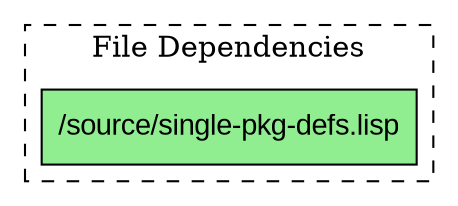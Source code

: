 digraph Dependencies {
  rankdir=LR;
  compound=true;
  node [shape=box, fontname="Arial"];
  edge [fontname="Arial"];
  subgraph cluster_systems {
    label="System Dependencies";
    style=dashed;
    node [style=filled,fillcolor=lightpink];
  }

  subgraph cluster_packages {
    label="Package Dependencies";
    style=dashed;
    node [style=filled,fillcolor=lightgrey];
  }

  subgraph cluster_files {
    label="File Dependencies";
    style=dashed;
    node [style=filled,fillcolor=lightblue];
    "single_pkg_defs_lisp" [label="/source/single-pkg-defs.lisp",fillcolor=lightgreen];
  }
}
